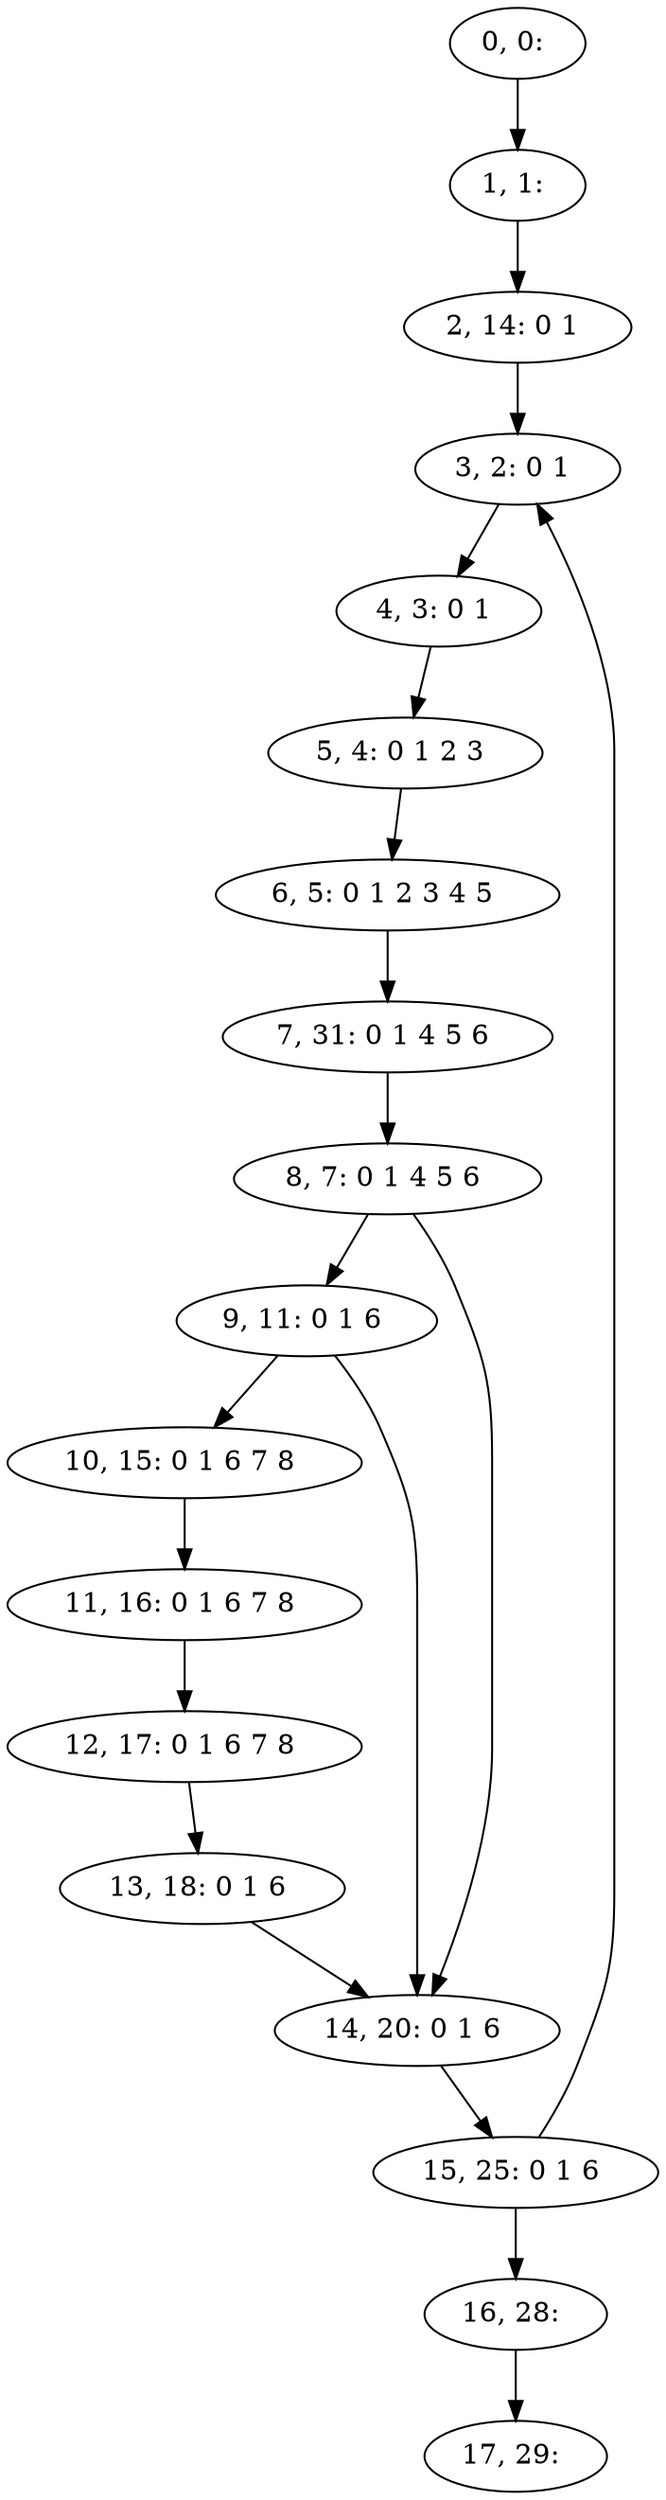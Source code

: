 digraph G {
0[label="0, 0: "];
1[label="1, 1: "];
2[label="2, 14: 0 1 "];
3[label="3, 2: 0 1 "];
4[label="4, 3: 0 1 "];
5[label="5, 4: 0 1 2 3 "];
6[label="6, 5: 0 1 2 3 4 5 "];
7[label="7, 31: 0 1 4 5 6 "];
8[label="8, 7: 0 1 4 5 6 "];
9[label="9, 11: 0 1 6 "];
10[label="10, 15: 0 1 6 7 8 "];
11[label="11, 16: 0 1 6 7 8 "];
12[label="12, 17: 0 1 6 7 8 "];
13[label="13, 18: 0 1 6 "];
14[label="14, 20: 0 1 6 "];
15[label="15, 25: 0 1 6 "];
16[label="16, 28: "];
17[label="17, 29: "];
0->1 ;
1->2 ;
2->3 ;
3->4 ;
4->5 ;
5->6 ;
6->7 ;
7->8 ;
8->9 ;
8->14 ;
9->10 ;
9->14 ;
10->11 ;
11->12 ;
12->13 ;
13->14 ;
14->15 ;
15->16 ;
15->3 ;
16->17 ;
}

